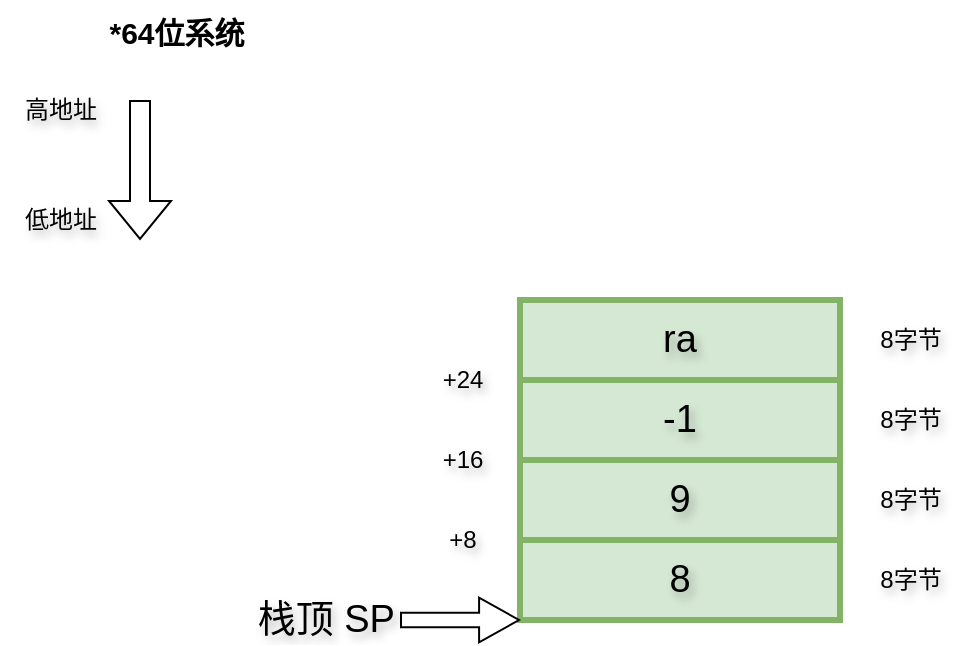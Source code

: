 <mxfile version="24.7.8">
  <diagram name="第 1 页" id="IX-bC-Tm4ge8P1yAOLd5">
    <mxGraphModel dx="775" dy="639" grid="1" gridSize="2" guides="1" tooltips="1" connect="1" arrows="1" fold="1" page="1" pageScale="1" pageWidth="1169" pageHeight="827" math="0" shadow="0">
      <root>
        <mxCell id="0" />
        <mxCell id="1" parent="0" />
        <mxCell id="E7uEnnY4FdC4IcTIUO9f-4" value="ra" style="rounded=0;whiteSpace=wrap;html=1;fontSize=19;labelBackgroundColor=none;textShadow=1;labelBorderColor=none;fillColor=#d5e8d4;strokeColor=#82b366;strokeWidth=3;" parent="1" vertex="1">
          <mxGeometry x="350" y="180" width="160" height="40" as="geometry" />
        </mxCell>
        <mxCell id="E7uEnnY4FdC4IcTIUO9f-5" value="-1" style="rounded=0;whiteSpace=wrap;html=1;fontSize=19;labelBackgroundColor=none;textShadow=1;labelBorderColor=none;fillColor=#d5e8d4;strokeColor=#82b366;strokeWidth=3;" parent="1" vertex="1">
          <mxGeometry x="350" y="220" width="160" height="40" as="geometry" />
        </mxCell>
        <mxCell id="E7uEnnY4FdC4IcTIUO9f-6" value="9" style="rounded=0;whiteSpace=wrap;html=1;fontSize=19;labelBackgroundColor=none;textShadow=1;labelBorderColor=none;fillColor=#d5e8d4;strokeColor=#82b366;strokeWidth=3;" parent="1" vertex="1">
          <mxGeometry x="350" y="260" width="160" height="40" as="geometry" />
        </mxCell>
        <mxCell id="E7uEnnY4FdC4IcTIUO9f-7" value="8" style="rounded=0;whiteSpace=wrap;html=1;fontSize=19;labelBackgroundColor=none;textShadow=1;labelBorderColor=none;fillColor=#d5e8d4;strokeColor=#82b366;strokeWidth=3;" parent="1" vertex="1">
          <mxGeometry x="350" y="300" width="160" height="40" as="geometry" />
        </mxCell>
        <mxCell id="E7uEnnY4FdC4IcTIUO9f-10" value="" style="shape=flexArrow;endArrow=classic;html=1;rounded=0;entryX=0;entryY=1;entryDx=0;entryDy=0;endWidth=14.218;endSize=6.319;width=7.143;fontSize=19;labelBackgroundColor=none;textShadow=1;labelBorderColor=none;" parent="1" target="E7uEnnY4FdC4IcTIUO9f-7" edge="1">
          <mxGeometry width="50" height="50" relative="1" as="geometry">
            <mxPoint x="290" y="340" as="sourcePoint" />
            <mxPoint x="240" y="290" as="targetPoint" />
          </mxGeometry>
        </mxCell>
        <mxCell id="E7uEnnY4FdC4IcTIUO9f-11" value="&amp;nbsp;栈顶 SP" style="edgeLabel;html=1;align=center;verticalAlign=middle;resizable=0;points=[];fontSize=19;labelBackgroundColor=none;textShadow=1;labelBorderColor=none;" parent="E7uEnnY4FdC4IcTIUO9f-10" vertex="1" connectable="0">
          <mxGeometry x="-0.839" y="-1" relative="1" as="geometry">
            <mxPoint x="-45" y="-1" as="offset" />
          </mxGeometry>
        </mxCell>
        <mxCell id="WqDjdA4BrRo4XXWG03h7-1" value="8字节" style="text;html=1;align=center;verticalAlign=middle;resizable=0;points=[];autosize=1;strokeColor=none;fillColor=none;labelBackgroundColor=none;textShadow=1;labelBorderColor=none;" parent="1" vertex="1">
          <mxGeometry x="520" y="305" width="50" height="30" as="geometry" />
        </mxCell>
        <mxCell id="WqDjdA4BrRo4XXWG03h7-2" value="8字节" style="text;html=1;align=center;verticalAlign=middle;resizable=0;points=[];autosize=1;strokeColor=none;fillColor=none;labelBackgroundColor=none;textShadow=1;labelBorderColor=none;" parent="1" vertex="1">
          <mxGeometry x="520" y="265" width="50" height="30" as="geometry" />
        </mxCell>
        <mxCell id="WqDjdA4BrRo4XXWG03h7-3" value="8字节" style="text;html=1;align=center;verticalAlign=middle;resizable=0;points=[];autosize=1;strokeColor=none;fillColor=none;labelBackgroundColor=none;textShadow=1;labelBorderColor=none;" parent="1" vertex="1">
          <mxGeometry x="520" y="225" width="50" height="30" as="geometry" />
        </mxCell>
        <mxCell id="WqDjdA4BrRo4XXWG03h7-6" value="8字节" style="text;html=1;align=center;verticalAlign=middle;resizable=0;points=[];autosize=1;strokeColor=none;fillColor=none;labelBackgroundColor=none;textShadow=1;labelBorderColor=none;" parent="1" vertex="1">
          <mxGeometry x="520" y="185" width="50" height="30" as="geometry" />
        </mxCell>
        <mxCell id="WqDjdA4BrRo4XXWG03h7-7" value="" style="shape=flexArrow;endArrow=classic;html=1;rounded=0;labelBackgroundColor=none;textShadow=1;labelBorderColor=none;" parent="1" edge="1">
          <mxGeometry width="50" height="50" relative="1" as="geometry">
            <mxPoint x="160" y="80" as="sourcePoint" />
            <mxPoint x="160" y="150" as="targetPoint" />
          </mxGeometry>
        </mxCell>
        <mxCell id="WqDjdA4BrRo4XXWG03h7-8" value="高地址" style="text;html=1;align=center;verticalAlign=middle;resizable=0;points=[];autosize=1;strokeColor=none;fillColor=none;labelBackgroundColor=none;textShadow=1;labelBorderColor=none;" parent="1" vertex="1">
          <mxGeometry x="90" y="70" width="60" height="30" as="geometry" />
        </mxCell>
        <mxCell id="WqDjdA4BrRo4XXWG03h7-9" value="低地址" style="text;html=1;align=center;verticalAlign=middle;resizable=0;points=[];autosize=1;strokeColor=none;fillColor=none;labelBackgroundColor=none;textShadow=1;labelBorderColor=none;" parent="1" vertex="1">
          <mxGeometry x="90" y="125" width="60" height="30" as="geometry" />
        </mxCell>
        <mxCell id="WqDjdA4BrRo4XXWG03h7-12" value="+16" style="text;html=1;align=center;verticalAlign=middle;resizable=0;points=[];autosize=1;strokeColor=none;fillColor=none;labelBackgroundColor=none;textShadow=1;labelBorderColor=none;" parent="1" vertex="1">
          <mxGeometry x="301" y="246" width="40" height="28" as="geometry" />
        </mxCell>
        <mxCell id="WqDjdA4BrRo4XXWG03h7-13" value="+24" style="text;html=1;align=center;verticalAlign=middle;resizable=0;points=[];autosize=1;strokeColor=none;fillColor=none;labelBackgroundColor=none;textShadow=1;labelBorderColor=none;" parent="1" vertex="1">
          <mxGeometry x="301" y="206" width="40" height="28" as="geometry" />
        </mxCell>
        <mxCell id="WqDjdA4BrRo4XXWG03h7-14" value="+8" style="text;html=1;align=center;verticalAlign=middle;resizable=0;points=[];autosize=1;strokeColor=none;fillColor=none;labelBackgroundColor=none;textShadow=1;labelBorderColor=none;" parent="1" vertex="1">
          <mxGeometry x="304" y="286" width="34" height="28" as="geometry" />
        </mxCell>
        <mxCell id="WqDjdA4BrRo4XXWG03h7-15" value="*64位系统" style="text;html=1;align=center;verticalAlign=middle;resizable=0;points=[];autosize=1;strokeColor=none;fillColor=none;fontStyle=1;fontSize=15;" parent="1" vertex="1">
          <mxGeometry x="134" y="30" width="88" height="32" as="geometry" />
        </mxCell>
      </root>
    </mxGraphModel>
  </diagram>
</mxfile>
